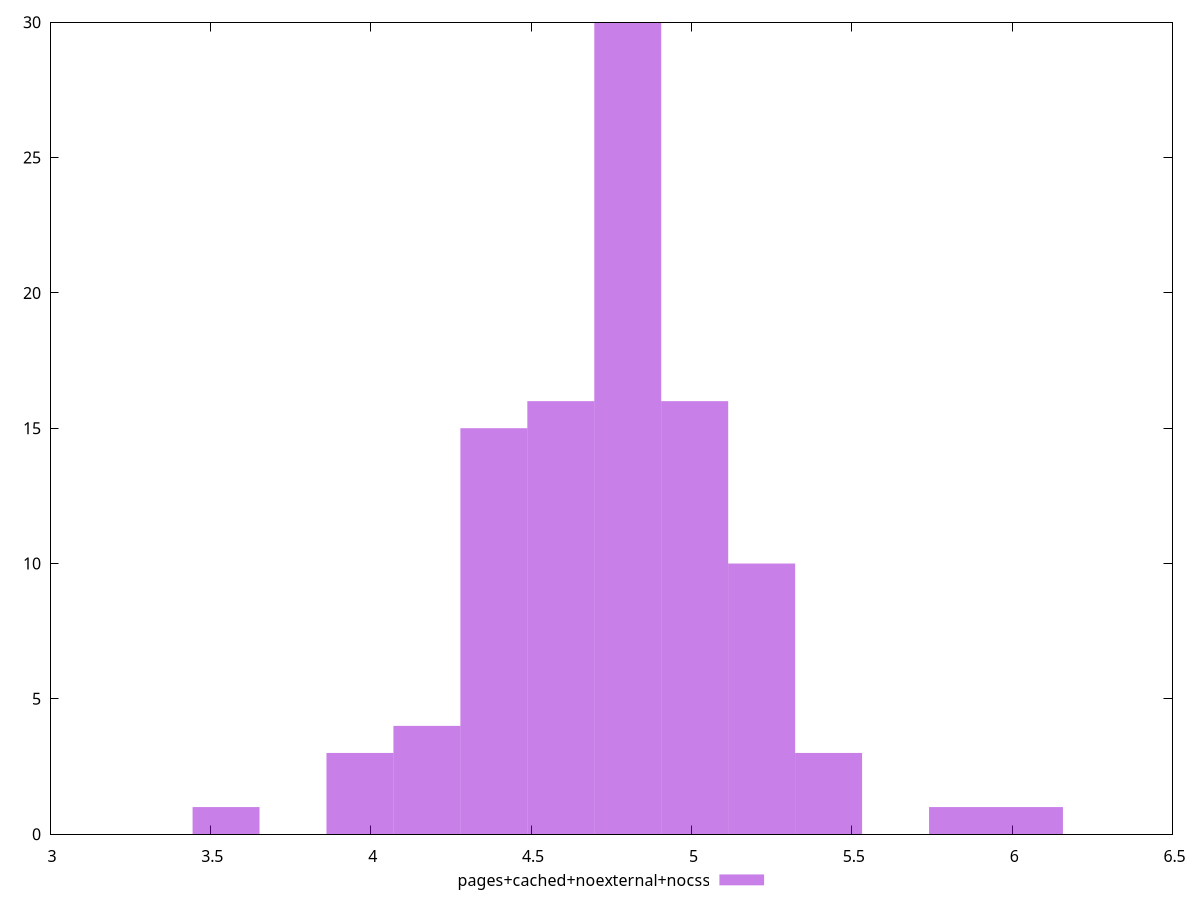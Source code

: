 $_pagesCachedNoexternalNocss <<EOF
4.801471562778964 30
5.427750462271873 3
4.592711929614661 16
4.383952296450358 15
5.010231195943267 16
4.175192663286056 4
5.21899082910757 10
3.966433030121753 3
5.845269728600478 1
3.5489137637931476 1
6.054029361764781 1
EOF
set key outside below
set terminal pngcairo
set output "report_00005_2020-11-02T22-26-11.212Z/network-server-latency/pages+cached+noexternal+nocss//raw_hist.png"
set yrange [0:30]
set boxwidth 0.2087596331643028
set style fill transparent solid 0.5 noborder
plot $_pagesCachedNoexternalNocss title "pages+cached+noexternal+nocss" with boxes ,